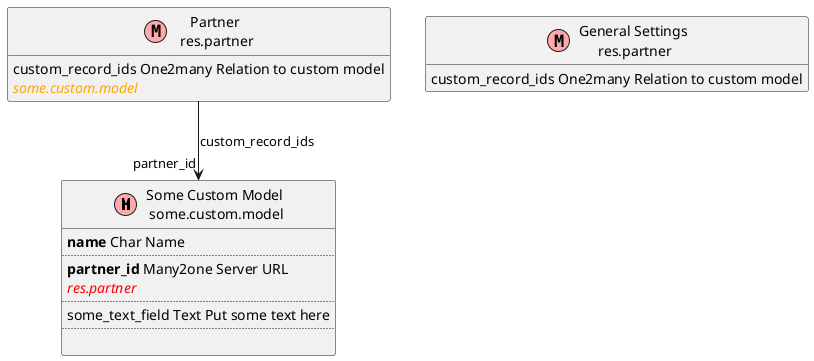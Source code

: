 
@startuml
' uncomment the line below if you're using computer with a retina display
' skinparam dpi 300
!define Model(name,desc) class name as "desc" << (M,#FFAAAA) >>
!define required(x) <b>x</b>
!define computed(x) <color:green>x</color>
!define stored(x) <u>x</u>
!define readonly(x) <i>x</i>
!define m2o(x) <color:red><i>x</i></color>
!define o2m(x) <color:orange><i>x</i></color>
!define m2m(x) <color:magenta><i>x</i></color>
!define rel(x) <color:blue><i>x</i></color>

' other tags available:
' <i></i>
' <back:COLOR></color>, where color is a color name or html color code
' (#FFAACC)
' see: http://plantuml.com/classes.html#More
hide methods
hide stereotypes

' entities
' new
Model(some_custom_model, "Some Custom Model\n some.custom.model") {
    required(name) Char Name
    ..
    required(partner_id) Many2one Server URL
    m2o(res.partner)
    ..
    some_text_field Text Put some text here
    ..

}

'existing
Model(res_partner, "Partner\n res.partner") {
    custom_record_ids One2many Relation to custom model
    o2m(some.custom.model)
}

Model(res_config_settings, "General Settings\n res.partner") {
    custom_record_ids One2many Relation to custom model
}
' relationships
res_partner --> "partner_id" some_custom_model : "custom_record_ids"
'some_custom_model --> "custom_record_ids" res_partner: "Related Partner"
@enduml